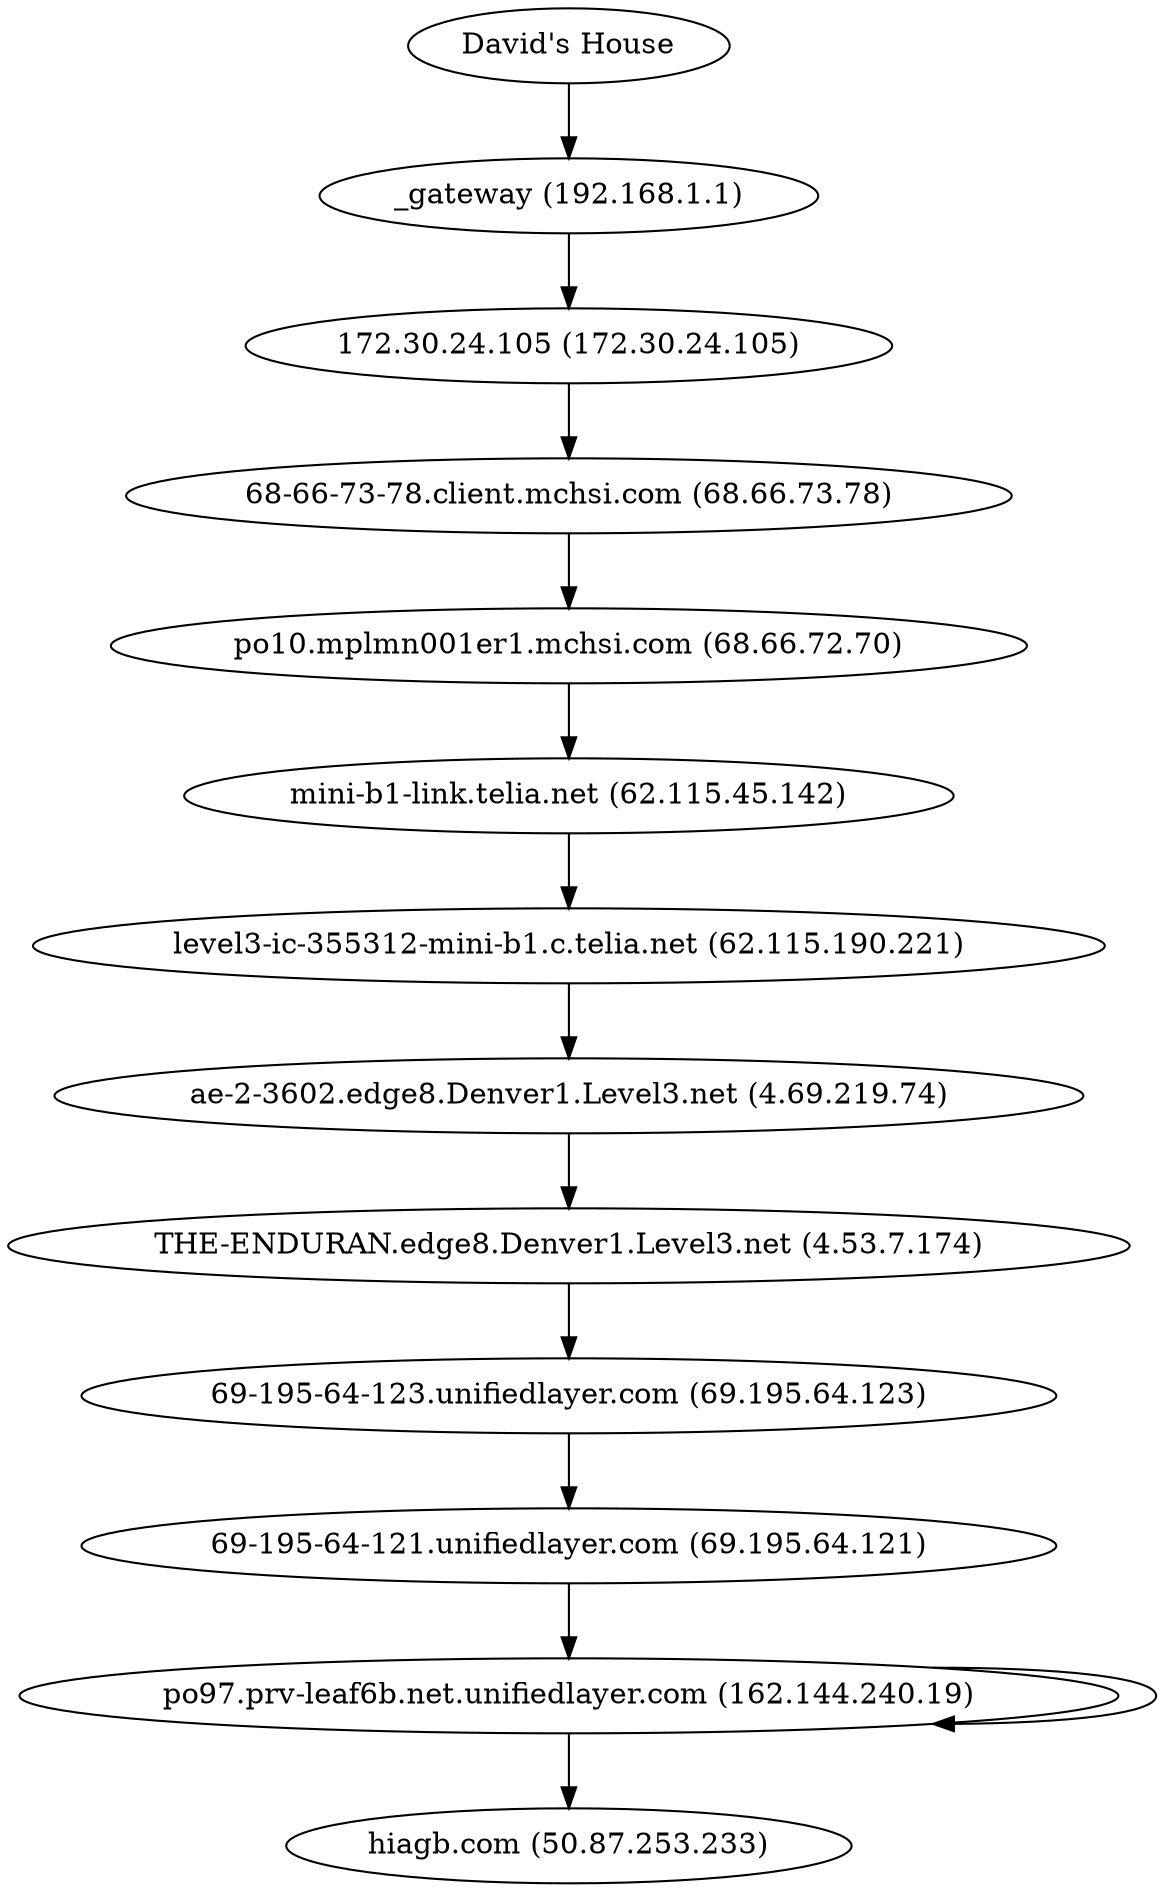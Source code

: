 digraph network {

// traceroute to hiagb.com (50.87.253.233), 60 hops max, 60 byte packets
"David's House" -> "_gateway (192.168.1.1)";
"_gateway (192.168.1.1)" -> "172.30.24.105 (172.30.24.105)";
"172.30.24.105 (172.30.24.105)" -> "68-66-73-78.client.mchsi.com (68.66.73.78)";
"68-66-73-78.client.mchsi.com (68.66.73.78)" -> "po10.mplmn001er1.mchsi.com (68.66.72.70)";
"po10.mplmn001er1.mchsi.com (68.66.72.70)" -> "mini-b1-link.telia.net (62.115.45.142)";
"mini-b1-link.telia.net (62.115.45.142)" -> "level3-ic-355312-mini-b1.c.telia.net (62.115.190.221)";
"level3-ic-355312-mini-b1.c.telia.net (62.115.190.221)" -> "ae-2-3602.edge8.Denver1.Level3.net (4.69.219.74)";
"ae-2-3602.edge8.Denver1.Level3.net (4.69.219.74)" -> "THE-ENDURAN.edge8.Denver1.Level3.net (4.53.7.174)";
"THE-ENDURAN.edge8.Denver1.Level3.net (4.53.7.174)" -> "69-195-64-123.unifiedlayer.com (69.195.64.123)";
"69-195-64-123.unifiedlayer.com (69.195.64.123)" -> "69-195-64-121.unifiedlayer.com (69.195.64.121)";
"69-195-64-121.unifiedlayer.com (69.195.64.121)" -> "po97.prv-leaf6b.net.unifiedlayer.com (162.144.240.19)";
"po97.prv-leaf6b.net.unifiedlayer.com (162.144.240.19)" -> "po97.prv-leaf6b.net.unifiedlayer.com (162.144.240.19)";
"po97.prv-leaf6b.net.unifiedlayer.com (162.144.240.19)" -> "hiagb.com (50.87.253.233)";
}
